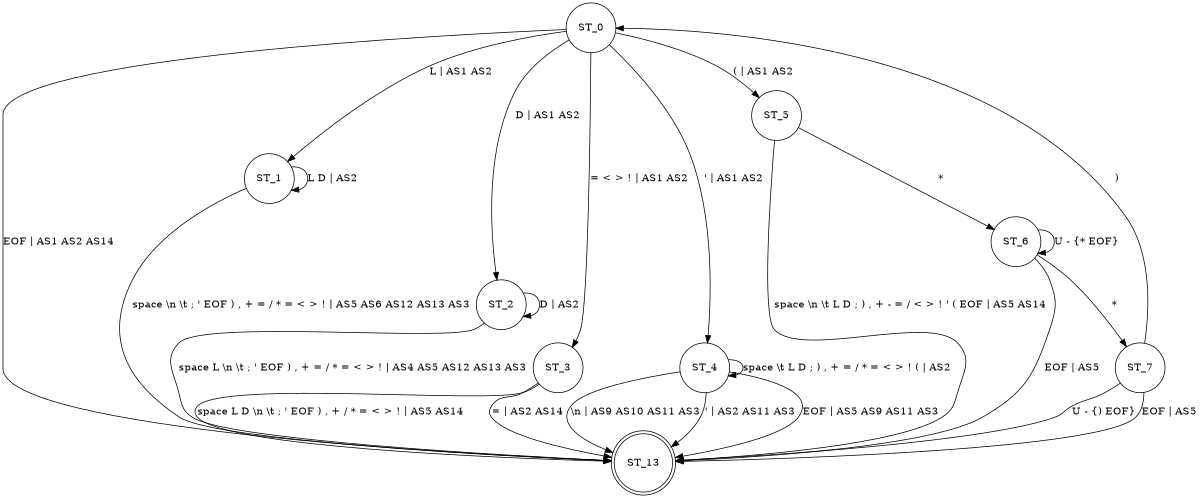 digraph transitionMatrix{
	rankdir=ST;
	size="8,5"
	node [shape = doublecircle]; ST_13;
	node [shape = circle];
	ST_0 -> ST_13 	[ label = "EOF | AS1 AS2 AS14" ];
	ST_0 -> ST_1 	[ label = "L | AS1 AS2"];
	ST_0 -> ST_2 	[ label = "D | AS1 AS2"];
	ST_0 -> ST_3	[ label = "= < > ! | AS1 AS2"];
	ST_0 -> ST_4	[ label = "' | AS1 AS2"];
	ST_0 -> ST_5	[ label = "( | AS1 AS2"];
	ST_1 -> ST_1	[ label = "L D | AS2"];
	ST_1 -> ST_13	[ label = "space \\n \\t ; ' EOF ) , + = / * = < > ! | AS5 AS6 AS12 AS13 AS3"];
	ST_2 -> ST_2	[ label = "D | AS2"];
	ST_2 -> ST_13	[ label = "space L \\n \\t ; ' EOF ) , + = / * = < > ! | AS4 AS5 AS12 AS13 AS3"];
	ST_3 -> ST_13	[ label = "space L D \\n \\t ; ' EOF ) , + / * = < > ! | AS5 AS14"];
	ST_3 -> ST_13	[ label = "= | AS2 AS14"];
	ST_4 -> ST_4	[ label = "space \\t L D ; ) , + = / * = < > ! ( | AS2"];
	ST_4 -> ST_13	[ label = "\\n | AS9 AS10 AS11 AS3"];
	ST_4 -> ST_13	[ label = "' | AS2 AS11 AS3"];
	ST_4 -> ST_13	[ label = "EOF | AS5 AS9 AS11 AS3"];
	ST_5 -> ST_6	[ label = "*"];
	ST_5 -> ST_13	[ label = "space \\n \\t L D ; ) , + - = / < > ! ' ( EOF | AS5 AS14"];
	ST_6 -> ST_6	[ label = "U - {* EOF}"];
	ST_6 -> ST_13	[ label = "EOF | AS5"];
	ST_6 -> ST_7	[ label = "*"];
	ST_7 -> ST_13	[ label = "U - {) EOF}"];
	ST_7 -> ST_0	[ label = ")"];
	ST_7 -> ST_13	[ label = "EOF | AS5"];
}